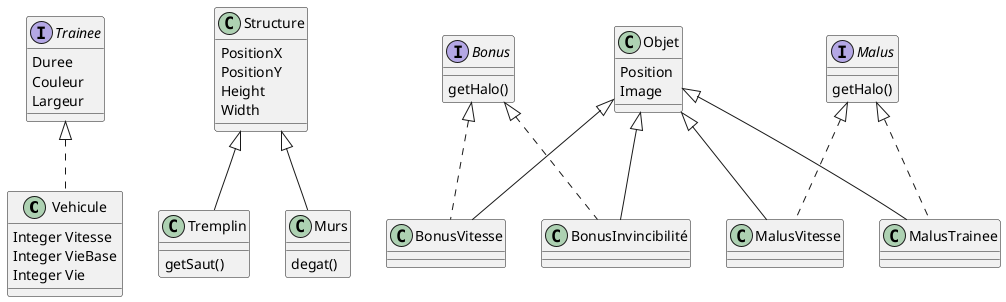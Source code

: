 @startuml TronGame

class Vehicule implements Trainee{
    Integer Vitesse
    Integer VieBase
    Integer Vie
}

interface Trainee{
    Duree
    Couleur
    Largeur
}

class Structure{
    PositionX
    PositionY
    Height
    Width
}

class Tremplin extends Structure{
    getSaut()
}

class Murs extends Structure{
    degat()
}

class Objet{
    Position
    Image
}

class BonusVitesse extends Objet implements Bonus{

}

class MalusVitesse extends Objet implements Malus{

}

class BonusInvincibilité extends Objet implements Bonus{

}

class MalusTrainee extends Objet implements Malus {

}

interface Bonus{
    getHalo()
}

interface Malus{
    getHalo()
}

